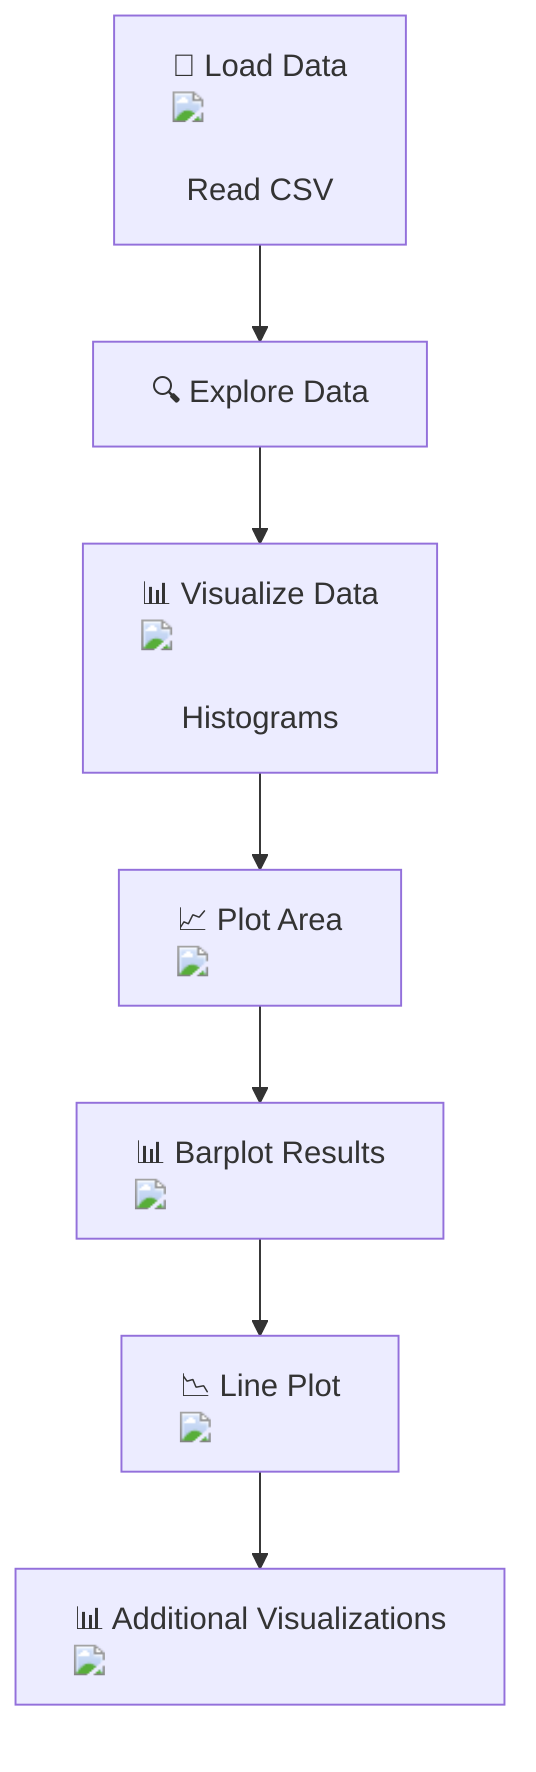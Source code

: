 flowchart TD
    A["📂 Load Data <img src='file.svg' /> <br/> Read CSV"] --> B["🔍 Explore Data"]
    B --> C["📊 Visualize Data <img src='dummy_plots/barplot_template.svg' /> <br/> Histograms"]
    C --> D["📈 Plot Area <img src='dummy_plots/area_plot_template.svg' />"]
    D --> E["📊 Barplot Results <img src='dummy_plots/barplot_template.svg' />"]
    E --> F["📉 Line Plot <img src='dummy_plots/lineplot_template.svg' />"]
    F --> G["📊 Additional Visualizations <img src='dummy_plots/hist_template.svg' />"]